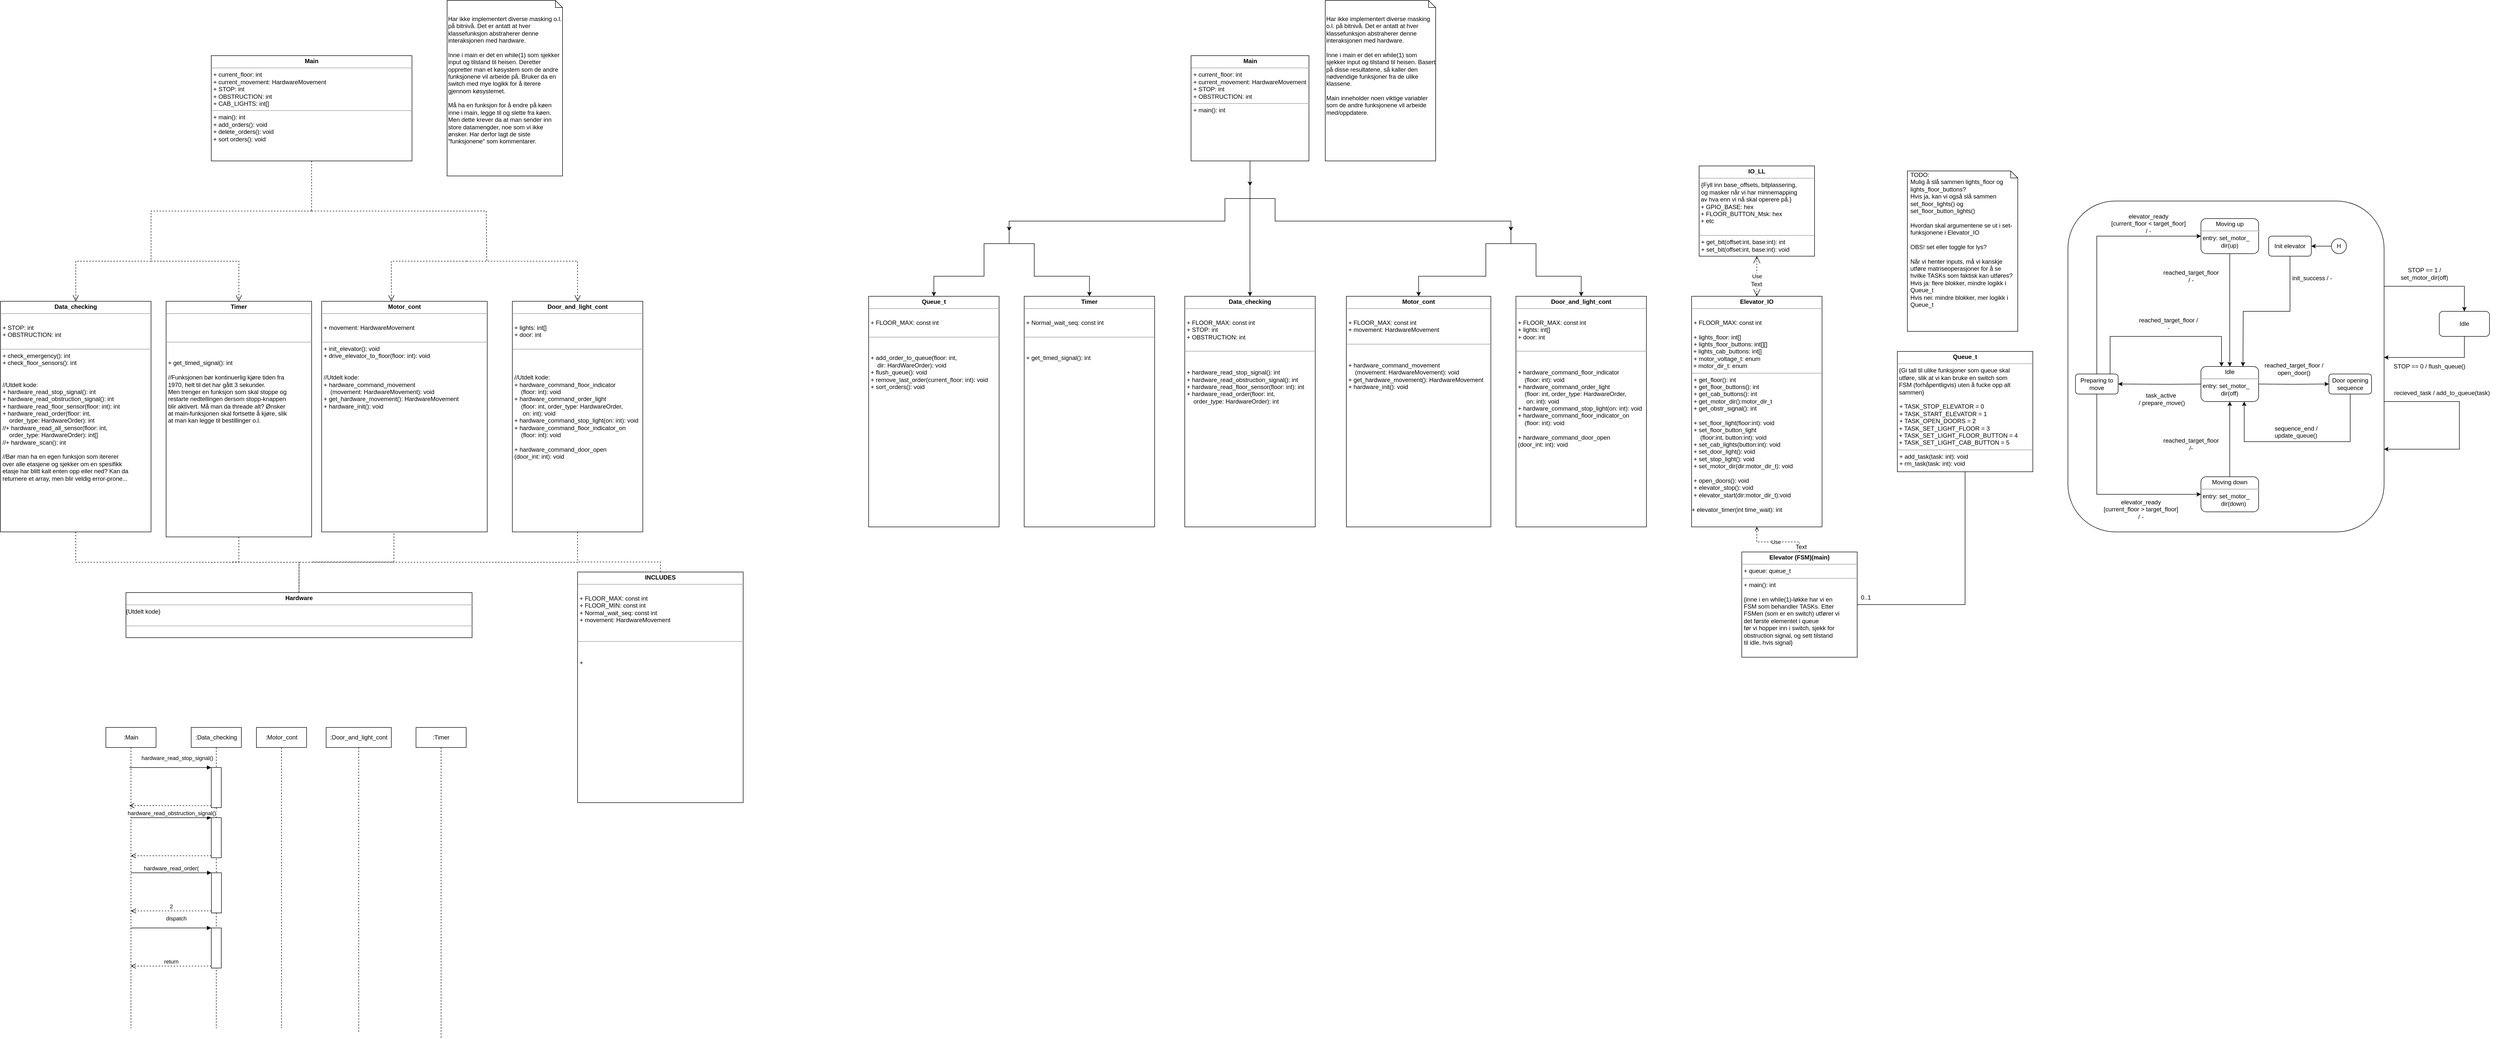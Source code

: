 <mxfile version="12.6.6" type="github">
  <diagram id="z0SczGEVN_gM085jFo6B" name="Page-1">
    <mxGraphModel dx="846" dy="579" grid="1" gridSize="10" guides="1" tooltips="1" connect="1" arrows="1" fold="1" page="1" pageScale="1" pageWidth="850" pageHeight="1100" math="0" shadow="0">
      <root>
        <mxCell id="0"/>
        <mxCell id="1" parent="0"/>
        <mxCell id="_k9RGH359NyKs4tSmQxl-1" style="edgeStyle=orthogonalEdgeStyle;rounded=0;orthogonalLoop=1;jettySize=auto;html=1;entryX=1;entryY=0.75;entryDx=0;entryDy=0;" parent="1" target="_k9RGH359NyKs4tSmQxl-2" edge="1">
          <mxGeometry relative="1" as="geometry">
            <mxPoint x="4770" y="799" as="sourcePoint"/>
            <mxPoint x="4920" y="865" as="targetPoint"/>
            <Array as="points">
              <mxPoint x="4770" y="840"/>
              <mxPoint x="4920" y="840"/>
              <mxPoint x="4920" y="935"/>
            </Array>
          </mxGeometry>
        </mxCell>
        <mxCell id="_k9RGH359NyKs4tSmQxl-2" value="" style="rounded=1;whiteSpace=wrap;html=1;shadow=0;glass=0;comic=0;" parent="1" vertex="1">
          <mxGeometry x="4140" y="440" width="630" height="660" as="geometry"/>
        </mxCell>
        <mxCell id="_k9RGH359NyKs4tSmQxl-3" value="&lt;p style=&quot;margin: 0px ; margin-top: 4px ; text-align: center&quot;&gt;&lt;b&gt;Elevator_IO&lt;/b&gt;&lt;/p&gt;&lt;hr size=&quot;1&quot;&gt;&lt;br&gt;&lt;p style=&quot;margin: 0px ; margin-left: 4px&quot;&gt;+ FLOOR_MAX: const int&lt;/p&gt;&lt;p style=&quot;margin: 0px ; margin-left: 4px&quot;&gt;&lt;br&gt;&lt;/p&gt;&lt;p style=&quot;margin: 0px ; margin-left: 4px&quot;&gt;+ lights_floor: int[]&lt;/p&gt;&lt;p style=&quot;margin: 0px ; margin-left: 4px&quot;&gt;+ lights_floor_buttons: int[][]&lt;/p&gt;&amp;nbsp;+ lights_cab_buttons: int[]&lt;br&gt;&lt;p style=&quot;margin: 0px ; margin-left: 4px&quot;&gt;+ motor_voltage_t: enum&lt;/p&gt;&amp;nbsp;+ motor_dir_t: enum&lt;hr size=&quot;1&quot;&gt;&lt;p style=&quot;margin: 0px ; margin-left: 4px&quot;&gt;+ get_floor(): int&lt;/p&gt;&lt;p style=&quot;margin: 0px ; margin-left: 4px&quot;&gt;+ get_floor_buttons(): int&lt;/p&gt;&lt;p style=&quot;margin: 0px ; margin-left: 4px&quot;&gt;+ get_cab_buttons(): int&lt;br&gt;&lt;/p&gt;&lt;p style=&quot;margin: 0px ; margin-left: 4px&quot;&gt;+ get_motor_dir():motor_dir_t&lt;/p&gt;&lt;p style=&quot;margin: 0px ; margin-left: 4px&quot;&gt;+ get_obstr_signal(): int&lt;/p&gt;&lt;p style=&quot;margin: 0px ; margin-left: 4px&quot;&gt;&lt;br&gt;&lt;/p&gt;&lt;p style=&quot;margin: 0px ; margin-left: 4px&quot;&gt;+ set_floor_light(floor:int): void&lt;/p&gt;&lt;p style=&quot;margin: 0px ; margin-left: 4px&quot;&gt;+ set_floor_button_light&lt;/p&gt;&lt;p style=&quot;margin: 0px ; margin-left: 4px&quot;&gt;&amp;nbsp;&amp;nbsp;&amp;nbsp; (floor:int, button:int): void&lt;/p&gt;&lt;p style=&quot;margin: 0px ; margin-left: 4px&quot;&gt;+ set_cab_lights(button:int): void&lt;/p&gt;&lt;p style=&quot;margin: 0px ; margin-left: 4px&quot;&gt;+ set_door_light(): void&lt;/p&gt;&lt;p style=&quot;margin: 0px ; margin-left: 4px&quot;&gt;+ set_stop_light(): void&lt;/p&gt;&lt;p style=&quot;margin: 0px ; margin-left: 4px&quot;&gt;+ set_motor_dir(dir:motor_dir_t): void&lt;br&gt;&lt;/p&gt;&lt;p style=&quot;margin: 0px ; margin-left: 4px&quot;&gt;&lt;br&gt;&lt;/p&gt;&lt;p style=&quot;margin: 0px ; margin-left: 4px&quot;&gt;+ open_doors(): void&lt;/p&gt;&lt;p style=&quot;margin: 0px ; margin-left: 4px&quot;&gt;+ elevator_stop(): void&lt;/p&gt;&lt;p style=&quot;margin: 0px ; margin-left: 4px&quot;&gt;+ elevator_start(dir:motor_dir_t):void&lt;/p&gt;&lt;p style=&quot;margin: 0px ; margin-left: 4px&quot;&gt;&lt;br&gt;&lt;/p&gt;+ elevator_timer(int time_wait): int " style="verticalAlign=top;align=left;overflow=fill;fontSize=12;fontFamily=Helvetica;html=1;rounded=0;shadow=0;comic=0;labelBackgroundColor=none;strokeWidth=1" parent="1" vertex="1">
          <mxGeometry x="3390" y="630" width="260" height="460" as="geometry"/>
        </mxCell>
        <mxCell id="_k9RGH359NyKs4tSmQxl-4" value="&lt;p style=&quot;margin: 0px ; margin-top: 4px ; text-align: center&quot;&gt;&lt;b&gt;IO_LL&lt;br&gt;&lt;/b&gt;&lt;/p&gt;&lt;hr size=&quot;1&quot;&gt;&lt;p style=&quot;margin: 0px ; margin-left: 4px&quot;&gt;{Fyll inn base_offsets, bitplassering,&lt;/p&gt;&lt;p style=&quot;margin: 0px ; margin-left: 4px&quot;&gt;og masker når vi har minnemapping&lt;/p&gt;&lt;div&gt;&amp;nbsp;av hva enn vi nå skal operere på.}&lt;/div&gt;&lt;div&gt;&amp;nbsp;+ GPIO_BASE: hex&lt;br&gt;&lt;/div&gt;&lt;div&gt;&amp;nbsp;+ FLOOR_BUTTON_Msk: hex&lt;br&gt;&lt;/div&gt;&lt;div&gt;&amp;nbsp;+ etc &lt;br&gt;&lt;/div&gt;&lt;div&gt;&lt;br&gt;&lt;/div&gt;&lt;hr size=&quot;1&quot;&gt;&lt;p style=&quot;margin: 0px ; margin-left: 4px&quot;&gt;+ get_bit(offset:int, base:int): int&lt;/p&gt;&lt;p style=&quot;margin: 0px ; margin-left: 4px&quot;&gt;+ set_bit(offset:int, base:int): void&lt;/p&gt;&lt;p style=&quot;margin: 0px ; margin-left: 4px&quot;&gt;&lt;br&gt;&lt;/p&gt;" style="verticalAlign=top;align=left;overflow=fill;fontSize=12;fontFamily=Helvetica;html=1;rounded=0;shadow=0;comic=0;labelBackgroundColor=none;strokeWidth=1" parent="1" vertex="1">
          <mxGeometry x="3405" y="370" width="230" height="180" as="geometry"/>
        </mxCell>
        <mxCell id="_k9RGH359NyKs4tSmQxl-5" value="&lt;p style=&quot;margin: 0px ; margin-top: 4px ; text-align: center&quot;&gt;&lt;b&gt;Elevator (FSM)(main)&lt;br&gt;&lt;/b&gt;&lt;/p&gt;&lt;hr size=&quot;1&quot;&gt;&lt;p style=&quot;margin: 0px ; margin-left: 4px&quot;&gt;+ queue: queue_t&lt;br&gt;&lt;/p&gt;&lt;hr size=&quot;1&quot;&gt;&lt;p style=&quot;margin: 0px ; margin-left: 4px&quot;&gt;+ main(): int&lt;/p&gt;&lt;p style=&quot;margin: 0px ; margin-left: 4px&quot;&gt;&lt;br&gt;&lt;/p&gt;&lt;p style=&quot;margin: 0px ; margin-left: 4px&quot;&gt;{inne i en while(1)-løkke har vi en&lt;/p&gt;&lt;p style=&quot;margin: 0px ; margin-left: 4px&quot;&gt;FSM som behandler TASKs. Etter&lt;/p&gt;&lt;p style=&quot;margin: 0px ; margin-left: 4px&quot;&gt;FSMen (som er en switch) utfører vi&lt;/p&gt;&lt;p style=&quot;margin: 0px ; margin-left: 4px&quot;&gt;det første elementet i queue&lt;/p&gt;&lt;p style=&quot;margin: 0px ; margin-left: 4px&quot;&gt;før vi hopper inn i switch, sjekk for&lt;/p&gt;&lt;p style=&quot;margin: 0px ; margin-left: 4px&quot;&gt;obstruction signal, og sett tilstand&lt;/p&gt;&lt;p style=&quot;margin: 0px ; margin-left: 4px&quot;&gt;til idle, hvis signal}&lt;br&gt;&lt;/p&gt;&lt;p style=&quot;margin: 0px ; margin-left: 4px&quot;&gt;&lt;br&gt;&lt;/p&gt;&lt;p style=&quot;margin: 0px ; margin-left: 4px&quot;&gt;&lt;br&gt;&lt;/p&gt;" style="verticalAlign=top;align=left;overflow=fill;fontSize=12;fontFamily=Helvetica;html=1;rounded=0;shadow=0;comic=0;labelBackgroundColor=none;strokeWidth=1" parent="1" vertex="1">
          <mxGeometry x="3490" y="1140" width="230" height="210" as="geometry"/>
        </mxCell>
        <mxCell id="_k9RGH359NyKs4tSmQxl-6" value="&lt;p style=&quot;margin: 0px ; margin-top: 4px ; text-align: center&quot;&gt;&lt;b&gt;Queue_t&lt;br&gt;&lt;/b&gt;&lt;/p&gt;&lt;hr size=&quot;1&quot;&gt;&lt;div&gt;&amp;nbsp;{Gi tall til ulike funksjoner som queue skal&lt;/div&gt;&lt;div&gt;&amp;nbsp;utføre, slik at vi kan bruke en switch som&lt;/div&gt;&lt;div&gt;&amp;nbsp;FSM (forhåpentligvis) uten å fucke opp alt&lt;/div&gt;&lt;div&gt;&amp;nbsp;sammen}&lt;/div&gt;&lt;p style=&quot;margin: 0px ; margin-left: 4px&quot;&gt;&lt;br&gt;&lt;/p&gt;&lt;p style=&quot;margin: 0px ; margin-left: 4px&quot;&gt;+ TASK_STOP_ELEVATOR = 0&lt;br&gt;&lt;/p&gt;&lt;p style=&quot;margin: 0px ; margin-left: 4px&quot;&gt;+ TASK_START_ELEVATOR = 1&lt;br&gt;&lt;/p&gt;&lt;p style=&quot;margin: 0px ; margin-left: 4px&quot;&gt;+ TASK_OPEN_DOORS = 2&lt;br&gt;&lt;/p&gt;&lt;div&gt;&amp;nbsp;+ TASK_SET_LIGHT_FLOOR = 3&lt;br&gt;&lt;/div&gt;&lt;div&gt;&amp;nbsp;+ TASK_SET_LIGHT_FLOOR_BUTTON = 4&lt;br&gt;&lt;/div&gt;&lt;div&gt;&amp;nbsp;+ TASK_SET_LIGHT_CAB_BUTTON = 5&lt;br&gt;&lt;/div&gt;&lt;hr size=&quot;1&quot;&gt;&lt;p style=&quot;margin: 0px ; margin-left: 4px&quot;&gt;+ add_task(task: int): void&lt;/p&gt;&lt;p style=&quot;margin: 0px ; margin-left: 4px&quot;&gt;+ rm_task(task: int): void&lt;/p&gt;&lt;p style=&quot;margin: 0px ; margin-left: 4px&quot;&gt;&lt;br&gt;&lt;/p&gt;" style="verticalAlign=top;align=left;overflow=fill;fontSize=12;fontFamily=Helvetica;html=1;rounded=0;shadow=0;comic=0;labelBackgroundColor=none;strokeWidth=1" parent="1" vertex="1">
          <mxGeometry x="3800" y="740" width="270" height="240" as="geometry"/>
        </mxCell>
        <mxCell id="_k9RGH359NyKs4tSmQxl-7" value="Use" style="endArrow=open;endSize=12;dashed=1;html=1;exitX=0.5;exitY=1;exitDx=0;exitDy=0;entryX=0.5;entryY=0;entryDx=0;entryDy=0;rounded=0;startArrow=open;startFill=0;" parent="1" source="_k9RGH359NyKs4tSmQxl-3" target="_k9RGH359NyKs4tSmQxl-5" edge="1">
          <mxGeometry width="160" relative="1" as="geometry">
            <mxPoint x="3390" y="1370" as="sourcePoint"/>
            <mxPoint x="3550" y="1370" as="targetPoint"/>
            <Array as="points">
              <mxPoint x="3520" y="1090"/>
              <mxPoint x="3520" y="1120"/>
              <mxPoint x="3605" y="1120"/>
            </Array>
          </mxGeometry>
        </mxCell>
        <mxCell id="_k9RGH359NyKs4tSmQxl-8" value="Text" style="text;html=1;align=center;verticalAlign=middle;resizable=0;points=[];labelBackgroundColor=#ffffff;" parent="_k9RGH359NyKs4tSmQxl-7" vertex="1" connectable="0">
          <mxGeometry x="0.852" y="3" relative="1" as="geometry">
            <mxPoint as="offset"/>
          </mxGeometry>
        </mxCell>
        <mxCell id="_k9RGH359NyKs4tSmQxl-9" value="" style="endArrow=none;endSize=12;html=1;exitX=0.5;exitY=1;exitDx=0;exitDy=0;entryX=1;entryY=0.5;entryDx=0;entryDy=0;rounded=0;endFill=0;" parent="1" source="_k9RGH359NyKs4tSmQxl-6" target="_k9RGH359NyKs4tSmQxl-5" edge="1">
          <mxGeometry x="0.5" width="160" relative="1" as="geometry">
            <mxPoint x="3390" y="1370" as="sourcePoint"/>
            <mxPoint x="3550" y="1370" as="targetPoint"/>
            <Array as="points">
              <mxPoint x="3935" y="1245"/>
            </Array>
            <mxPoint as="offset"/>
          </mxGeometry>
        </mxCell>
        <mxCell id="_k9RGH359NyKs4tSmQxl-10" value="Use" style="endArrow=open;endSize=12;dashed=1;html=1;strokeWidth=1;entryX=0.5;entryY=1;entryDx=0;entryDy=0;exitX=0.5;exitY=0;exitDx=0;exitDy=0;startArrow=open;startSize=12;startFill=0;rounded=0;" parent="1" source="_k9RGH359NyKs4tSmQxl-3" target="_k9RGH359NyKs4tSmQxl-4" edge="1">
          <mxGeometry width="160" relative="1" as="geometry">
            <mxPoint x="3390" y="1370" as="sourcePoint"/>
            <mxPoint x="3550" y="1370" as="targetPoint"/>
          </mxGeometry>
        </mxCell>
        <mxCell id="_k9RGH359NyKs4tSmQxl-11" value="Text" style="text;html=1;align=center;verticalAlign=middle;resizable=0;points=[];labelBackgroundColor=#ffffff;" parent="_k9RGH359NyKs4tSmQxl-10" vertex="1" connectable="0">
          <mxGeometry x="-0.4" y="1" relative="1" as="geometry">
            <mxPoint as="offset"/>
          </mxGeometry>
        </mxCell>
        <mxCell id="_k9RGH359NyKs4tSmQxl-12" value="&lt;p style=&quot;margin: 0px ; margin-left: 4px&quot;&gt;TODO:&lt;/p&gt;&lt;p style=&quot;margin: 0px ; margin-left: 4px&quot;&gt;Mulig å slå sammen lights_floor og lights_floor_buttons?&lt;/p&gt;&lt;p style=&quot;margin: 0px ; margin-left: 4px&quot;&gt;Hvis ja, kan vi også slå sammen set_floor_lights() og set_floor_button_lights()&lt;/p&gt;&lt;p style=&quot;margin: 0px ; margin-left: 4px&quot;&gt;&lt;br&gt;&lt;/p&gt;&lt;p style=&quot;margin: 0px ; margin-left: 4px&quot;&gt;Hvordan skal argumentene se ut i set-funksjonene i Elevator_IO&lt;/p&gt;&lt;p style=&quot;margin: 0px ; margin-left: 4px&quot;&gt;&lt;br&gt;&lt;/p&gt;&lt;p style=&quot;margin: 0px ; margin-left: 4px&quot;&gt;OBS! set eller toggle for lys?&lt;/p&gt;&lt;p style=&quot;margin: 0px ; margin-left: 4px&quot;&gt;&lt;br&gt;&lt;/p&gt;&lt;p style=&quot;margin: 0px ; margin-left: 4px&quot;&gt;Når vi henter inputs, må vi kanskje&lt;/p&gt;&lt;p style=&quot;margin: 0px ; margin-left: 4px&quot;&gt;utføre matriseoperasjoner for å se&lt;/p&gt;&lt;p style=&quot;margin: 0px ; margin-left: 4px&quot;&gt;hvilke TASKs som faktisk kan utføres?&lt;br&gt;&lt;/p&gt;&lt;p style=&quot;margin: 0px ; margin-left: 4px&quot;&gt;Hvis ja: flere blokker, mindre logikk i Queue_t&lt;/p&gt;&lt;p style=&quot;margin: 0px ; margin-left: 4px&quot;&gt;Hvis nei: mindre blokker, mer logikk i Queue_t&lt;br&gt;&lt;/p&gt;" style="shape=note;whiteSpace=wrap;html=1;size=14;verticalAlign=top;align=left;spacingTop=-6;" parent="1" vertex="1">
          <mxGeometry x="3820" y="380" width="220" height="320" as="geometry"/>
        </mxCell>
        <mxCell id="_k9RGH359NyKs4tSmQxl-13" value="0..1" style="text;html=1;align=center;verticalAlign=middle;resizable=0;points=[];autosize=1;" parent="1" vertex="1">
          <mxGeometry x="3717" y="1221" width="40" height="20" as="geometry"/>
        </mxCell>
        <mxCell id="_k9RGH359NyKs4tSmQxl-14" style="edgeStyle=orthogonalEdgeStyle;curved=1;orthogonalLoop=1;jettySize=auto;html=1;entryX=0;entryY=0.5;entryDx=0;entryDy=0;startArrow=none;startFill=0;endArrow=classic;endFill=1;exitX=0;exitY=0.5;exitDx=0;exitDy=0;" parent="1" edge="1">
          <mxGeometry relative="1" as="geometry">
            <Array as="points">
              <mxPoint x="4170" y="1045"/>
              <mxPoint x="4170" y="545"/>
            </Array>
            <mxPoint x="4220" y="1045" as="sourcePoint"/>
          </mxGeometry>
        </mxCell>
        <mxCell id="_k9RGH359NyKs4tSmQxl-15" style="edgeStyle=orthogonalEdgeStyle;curved=1;orthogonalLoop=1;jettySize=auto;html=1;exitX=1;exitY=1;exitDx=0;exitDy=0;entryX=1;entryY=0.5;entryDx=0;entryDy=0;startArrow=none;startFill=0;endArrow=classic;endFill=1;" parent="1" edge="1">
          <mxGeometry relative="1" as="geometry">
            <Array as="points">
              <mxPoint x="4569" y="1105"/>
              <mxPoint x="4970" y="1105"/>
              <mxPoint x="4970" y="545"/>
            </Array>
            <mxPoint x="4600" y="545" as="targetPoint"/>
          </mxGeometry>
        </mxCell>
        <mxCell id="_k9RGH359NyKs4tSmQxl-16" style="edgeStyle=orthogonalEdgeStyle;rounded=0;orthogonalLoop=1;jettySize=auto;html=1;entryX=0.5;entryY=0;entryDx=0;entryDy=0;exitX=1;exitY=0.267;exitDx=0;exitDy=0;exitPerimeter=0;" parent="1" source="_k9RGH359NyKs4tSmQxl-2" target="_k9RGH359NyKs4tSmQxl-18" edge="1">
          <mxGeometry relative="1" as="geometry">
            <mxPoint x="4810" y="610" as="sourcePoint"/>
            <Array as="points">
              <mxPoint x="4770" y="610"/>
              <mxPoint x="4930" y="610"/>
            </Array>
          </mxGeometry>
        </mxCell>
        <mxCell id="_k9RGH359NyKs4tSmQxl-17" style="edgeStyle=orthogonalEdgeStyle;rounded=0;orthogonalLoop=1;jettySize=auto;html=1;exitX=0.5;exitY=1;exitDx=0;exitDy=0;" parent="1" source="_k9RGH359NyKs4tSmQxl-18" target="_k9RGH359NyKs4tSmQxl-2" edge="1">
          <mxGeometry relative="1" as="geometry">
            <mxPoint x="4910" y="752" as="targetPoint"/>
            <Array as="points">
              <mxPoint x="4930" y="752"/>
            </Array>
          </mxGeometry>
        </mxCell>
        <mxCell id="_k9RGH359NyKs4tSmQxl-18" value="&lt;div&gt;Idle&lt;br&gt;&lt;/div&gt;" style="rounded=1;whiteSpace=wrap;html=1;" parent="1" vertex="1">
          <mxGeometry x="4880" y="660" width="100" height="50" as="geometry"/>
        </mxCell>
        <mxCell id="_k9RGH359NyKs4tSmQxl-19" value="&lt;div&gt;STOP == 1 /&lt;/div&gt;&lt;div&gt;set_motor_dir(off)&lt;/div&gt;" style="text;html=1;align=center;verticalAlign=middle;resizable=0;points=[];autosize=1;" parent="1" vertex="1">
          <mxGeometry x="4790" y="570" width="120" height="30" as="geometry"/>
        </mxCell>
        <mxCell id="_k9RGH359NyKs4tSmQxl-20" value="STOP == 0 / flush_queue()" style="text;html=1;align=center;verticalAlign=middle;resizable=0;points=[];autosize=1;" parent="1" vertex="1">
          <mxGeometry x="4780" y="760" width="160" height="20" as="geometry"/>
        </mxCell>
        <mxCell id="_k9RGH359NyKs4tSmQxl-21" style="edgeStyle=orthogonalEdgeStyle;rounded=0;orthogonalLoop=1;jettySize=auto;html=1;exitX=0;exitY=0.5;exitDx=0;exitDy=0;entryX=1;entryY=0.5;entryDx=0;entryDy=0;" parent="1" source="_k9RGH359NyKs4tSmQxl-22" target="_k9RGH359NyKs4tSmQxl-32" edge="1">
          <mxGeometry relative="1" as="geometry"/>
        </mxCell>
        <mxCell id="_k9RGH359NyKs4tSmQxl-22" value="H" style="ellipse;whiteSpace=wrap;html=1;aspect=fixed;" parent="1" vertex="1">
          <mxGeometry x="4665" y="515" width="30" height="30" as="geometry"/>
        </mxCell>
        <mxCell id="_k9RGH359NyKs4tSmQxl-23" value="" style="edgeStyle=orthogonalEdgeStyle;rounded=0;orthogonalLoop=1;jettySize=auto;html=1;" parent="1" target="_k9RGH359NyKs4tSmQxl-30" edge="1">
          <mxGeometry relative="1" as="geometry">
            <mxPoint x="4510" y="805" as="sourcePoint"/>
          </mxGeometry>
        </mxCell>
        <mxCell id="_k9RGH359NyKs4tSmQxl-24" value="" style="edgeStyle=orthogonalEdgeStyle;rounded=0;orthogonalLoop=1;jettySize=auto;html=1;" parent="1" target="_k9RGH359NyKs4tSmQxl-28" edge="1">
          <mxGeometry relative="1" as="geometry">
            <mxPoint x="4425" y="805" as="sourcePoint"/>
          </mxGeometry>
        </mxCell>
        <mxCell id="_k9RGH359NyKs4tSmQxl-25" style="edgeStyle=orthogonalEdgeStyle;rounded=0;orthogonalLoop=1;jettySize=auto;html=1;exitX=0.75;exitY=0;exitDx=0;exitDy=0;entryX=0.25;entryY=0;entryDx=0;entryDy=0;" parent="1" source="_k9RGH359NyKs4tSmQxl-28" edge="1">
          <mxGeometry relative="1" as="geometry">
            <Array as="points">
              <mxPoint x="4224" y="710"/>
              <mxPoint x="4446" y="710"/>
            </Array>
            <mxPoint x="4446" y="770" as="targetPoint"/>
          </mxGeometry>
        </mxCell>
        <mxCell id="_k9RGH359NyKs4tSmQxl-26" style="edgeStyle=orthogonalEdgeStyle;rounded=0;orthogonalLoop=1;jettySize=auto;html=1;exitX=0.5;exitY=1;exitDx=0;exitDy=0;entryX=0;entryY=0.5;entryDx=0;entryDy=0;" parent="1" source="_k9RGH359NyKs4tSmQxl-28" target="_k9RGH359NyKs4tSmQxl-44" edge="1">
          <mxGeometry relative="1" as="geometry"/>
        </mxCell>
        <mxCell id="_k9RGH359NyKs4tSmQxl-27" style="edgeStyle=orthogonalEdgeStyle;rounded=0;orthogonalLoop=1;jettySize=auto;html=1;exitX=0.5;exitY=0;exitDx=0;exitDy=0;entryX=0;entryY=0.5;entryDx=0;entryDy=0;" parent="1" source="_k9RGH359NyKs4tSmQxl-28" target="_k9RGH359NyKs4tSmQxl-42" edge="1">
          <mxGeometry relative="1" as="geometry"/>
        </mxCell>
        <mxCell id="_k9RGH359NyKs4tSmQxl-28" value="Preparing to move" style="rounded=1;whiteSpace=wrap;html=1;shadow=0;glass=0;comic=0;" parent="1" vertex="1">
          <mxGeometry x="4155" y="785" width="85" height="40" as="geometry"/>
        </mxCell>
        <mxCell id="_k9RGH359NyKs4tSmQxl-29" style="edgeStyle=orthogonalEdgeStyle;rounded=0;orthogonalLoop=1;jettySize=auto;html=1;exitX=0.5;exitY=1;exitDx=0;exitDy=0;entryX=0.75;entryY=1;entryDx=0;entryDy=0;" parent="1" source="_k9RGH359NyKs4tSmQxl-30" target="_k9RGH359NyKs4tSmQxl-40" edge="1">
          <mxGeometry relative="1" as="geometry">
            <mxPoint x="4702.5" y="930" as="targetPoint"/>
            <Array as="points">
              <mxPoint x="4703" y="920"/>
              <mxPoint x="4491" y="920"/>
            </Array>
          </mxGeometry>
        </mxCell>
        <mxCell id="_k9RGH359NyKs4tSmQxl-30" value="Door opening sequence" style="rounded=1;whiteSpace=wrap;html=1;shadow=0;glass=0;comic=0;" parent="1" vertex="1">
          <mxGeometry x="4660" y="785" width="85" height="40" as="geometry"/>
        </mxCell>
        <mxCell id="_k9RGH359NyKs4tSmQxl-31" style="edgeStyle=orthogonalEdgeStyle;rounded=0;orthogonalLoop=1;jettySize=auto;html=1;exitX=0.5;exitY=1;exitDx=0;exitDy=0;entryX=0.75;entryY=0;entryDx=0;entryDy=0;" parent="1" source="_k9RGH359NyKs4tSmQxl-32" edge="1">
          <mxGeometry relative="1" as="geometry">
            <mxPoint x="4488.75" y="770" as="targetPoint"/>
          </mxGeometry>
        </mxCell>
        <mxCell id="_k9RGH359NyKs4tSmQxl-32" value="Init elevator" style="rounded=1;whiteSpace=wrap;html=1;shadow=0;glass=0;comic=0;" parent="1" vertex="1">
          <mxGeometry x="4540" y="510" width="85" height="40" as="geometry"/>
        </mxCell>
        <mxCell id="_k9RGH359NyKs4tSmQxl-33" value="&lt;div&gt;reached_target_floor&lt;/div&gt;&lt;div&gt;/-&lt;br&gt;&lt;/div&gt;" style="text;html=1;align=center;verticalAlign=middle;resizable=0;points=[];autosize=1;" parent="1" vertex="1">
          <mxGeometry x="4315" y="910" width="140" height="30" as="geometry"/>
        </mxCell>
        <mxCell id="_k9RGH359NyKs4tSmQxl-34" value="&lt;div&gt;reached_target_floor / &lt;br&gt;&lt;/div&gt;&lt;div&gt;open_door()&lt;br&gt;&lt;/div&gt;" style="text;html=1;align=center;verticalAlign=middle;resizable=0;points=[];autosize=1;" parent="1" vertex="1">
          <mxGeometry x="4515" y="760" width="150" height="30" as="geometry"/>
        </mxCell>
        <mxCell id="_k9RGH359NyKs4tSmQxl-35" value="&lt;div&gt;task_active&lt;br&gt;&lt;/div&gt;&amp;nbsp;/ prepare_move()" style="text;html=1;align=center;verticalAlign=middle;resizable=0;points=[];autosize=1;" parent="1" vertex="1">
          <mxGeometry x="4265" y="820" width="120" height="30" as="geometry"/>
        </mxCell>
        <mxCell id="_k9RGH359NyKs4tSmQxl-36" value="&lt;div&gt;reached_target_floor &lt;br&gt;&lt;/div&gt;&lt;div&gt;/ -&lt;br&gt;&lt;/div&gt;" style="text;html=1;align=center;verticalAlign=middle;resizable=0;points=[];autosize=1;" parent="1" vertex="1">
          <mxGeometry x="4315" y="575" width="140" height="30" as="geometry"/>
        </mxCell>
        <mxCell id="_k9RGH359NyKs4tSmQxl-37" value="&lt;div&gt;elevator_ready&lt;/div&gt;&lt;div&gt;[current_floor &amp;lt; target_floor]&lt;/div&gt;&lt;div&gt;/ -&lt;/div&gt;" style="text;html=1;align=center;verticalAlign=middle;resizable=0;points=[];autosize=1;" parent="1" vertex="1">
          <mxGeometry x="4205" y="460" width="190" height="50" as="geometry"/>
        </mxCell>
        <mxCell id="_k9RGH359NyKs4tSmQxl-38" value="&lt;div&gt;elevator_ready&lt;/div&gt;&lt;div&gt;[current_floor &amp;gt; target_floor]&lt;/div&gt;&lt;div&gt;/ -&lt;/div&gt;" style="text;html=1;align=center;verticalAlign=middle;resizable=0;points=[];autosize=1;" parent="1" vertex="1">
          <mxGeometry x="4190" y="1030" width="190" height="50" as="geometry"/>
        </mxCell>
        <mxCell id="_k9RGH359NyKs4tSmQxl-39" value="&lt;div&gt;reached_target_floor /&lt;/div&gt;&lt;div&gt;-&lt;br&gt;&lt;/div&gt;" style="text;html=1;align=center;verticalAlign=middle;resizable=0;points=[];autosize=1;" parent="1" vertex="1">
          <mxGeometry x="4265" y="670" width="150" height="30" as="geometry"/>
        </mxCell>
        <mxCell id="_k9RGH359NyKs4tSmQxl-40" value="&lt;p style=&quot;margin: 4px 0px 0px&quot; align=&quot;center&quot;&gt;Idle&lt;br&gt;&lt;/p&gt;&lt;hr&gt;&lt;div&gt;&amp;nbsp;entry: set_motor_&lt;/div&gt;&lt;div&gt;&amp;nbsp;&amp;nbsp;&amp;nbsp;&amp;nbsp;&amp;nbsp;&amp;nbsp;&amp;nbsp;&amp;nbsp;&amp;nbsp;&amp;nbsp;&amp;nbsp; dir(off)&lt;br&gt;&lt;/div&gt;&lt;div&gt;&lt;br&gt;&lt;br&gt;&lt;/div&gt;" style="verticalAlign=top;align=left;overflow=fill;fontSize=12;fontFamily=Helvetica;html=1;shadow=0;glass=0;comic=0;rounded=1;" parent="1" vertex="1">
          <mxGeometry x="4405" y="770" width="115" height="70" as="geometry"/>
        </mxCell>
        <mxCell id="_k9RGH359NyKs4tSmQxl-41" style="edgeStyle=orthogonalEdgeStyle;rounded=0;orthogonalLoop=1;jettySize=auto;html=1;exitX=0.5;exitY=1;exitDx=0;exitDy=0;entryX=0.5;entryY=0;entryDx=0;entryDy=0;" parent="1" source="_k9RGH359NyKs4tSmQxl-42" target="_k9RGH359NyKs4tSmQxl-40" edge="1">
          <mxGeometry relative="1" as="geometry"/>
        </mxCell>
        <mxCell id="_k9RGH359NyKs4tSmQxl-42" value="&lt;p style=&quot;margin: 4px 0px 0px&quot; align=&quot;center&quot;&gt;Moving up&lt;br&gt;&lt;/p&gt;&lt;hr&gt;&lt;div&gt;&amp;nbsp;entry: set_motor_&lt;/div&gt;&lt;div&gt;&amp;nbsp;&amp;nbsp;&amp;nbsp;&amp;nbsp;&amp;nbsp;&amp;nbsp;&amp;nbsp;&amp;nbsp;&amp;nbsp;&amp;nbsp;&amp;nbsp; dir(up)&lt;br&gt;&lt;/div&gt;&lt;div&gt;&lt;br&gt;&lt;br&gt;&lt;/div&gt;" style="verticalAlign=top;align=left;overflow=fill;fontSize=12;fontFamily=Helvetica;html=1;shadow=0;glass=0;comic=0;rounded=1;" parent="1" vertex="1">
          <mxGeometry x="4405" y="475" width="115" height="70" as="geometry"/>
        </mxCell>
        <mxCell id="_k9RGH359NyKs4tSmQxl-43" style="edgeStyle=orthogonalEdgeStyle;rounded=0;orthogonalLoop=1;jettySize=auto;html=1;exitX=0.5;exitY=0;exitDx=0;exitDy=0;entryX=0.5;entryY=1;entryDx=0;entryDy=0;" parent="1" source="_k9RGH359NyKs4tSmQxl-44" target="_k9RGH359NyKs4tSmQxl-40" edge="1">
          <mxGeometry relative="1" as="geometry"/>
        </mxCell>
        <mxCell id="_k9RGH359NyKs4tSmQxl-44" value="&lt;p style=&quot;margin: 4px 0px 0px&quot; align=&quot;center&quot;&gt;Moving down&lt;br&gt;&lt;/p&gt;&lt;hr&gt;&lt;div&gt;&amp;nbsp;entry: set_motor_&lt;/div&gt;&lt;div&gt;&amp;nbsp;&amp;nbsp;&amp;nbsp;&amp;nbsp;&amp;nbsp;&amp;nbsp;&amp;nbsp;&amp;nbsp;&amp;nbsp;&amp;nbsp;&amp;nbsp; dir(down)&lt;br&gt;&lt;/div&gt;&lt;div&gt;&lt;br&gt;&lt;br&gt;&lt;/div&gt;" style="verticalAlign=top;align=left;overflow=fill;fontSize=12;fontFamily=Helvetica;html=1;shadow=0;glass=0;comic=0;rounded=1;" parent="1" vertex="1">
          <mxGeometry x="4405" y="990" width="115" height="70" as="geometry"/>
        </mxCell>
        <mxCell id="_k9RGH359NyKs4tSmQxl-45" value="recieved_task / add_to_queue(task) " style="text;html=1;align=center;verticalAlign=middle;resizable=0;points=[];autosize=1;" parent="1" vertex="1">
          <mxGeometry x="4770" y="813" width="230" height="20" as="geometry"/>
        </mxCell>
        <mxCell id="_k9RGH359NyKs4tSmQxl-46" value="&lt;div&gt;sequence_end /&lt;/div&gt;&lt;div&gt;update_queue()&lt;/div&gt;" style="text;html=1;" parent="1" vertex="1">
          <mxGeometry x="4550" y="880" width="110" height="30" as="geometry"/>
        </mxCell>
        <mxCell id="_k9RGH359NyKs4tSmQxl-47" value="&lt;div&gt;init_success / -&lt;/div&gt;" style="text;html=1;" parent="1" vertex="1">
          <mxGeometry x="4585" y="580" width="100" height="30" as="geometry"/>
        </mxCell>
        <mxCell id="_k9RGH359NyKs4tSmQxl-48" value="&lt;p style=&quot;margin: 0px ; margin-top: 4px ; text-align: center&quot;&gt;&lt;b&gt;Door_and_light_cont&lt;/b&gt;&lt;/p&gt;&lt;hr size=&quot;1&quot;&gt;&lt;br&gt;&lt;p style=&quot;margin: 0px ; margin-left: 4px&quot;&gt;+ FLOOR_MAX: const int&lt;/p&gt;&lt;p style=&quot;margin: 0px ; margin-left: 4px&quot;&gt;+ lights: int[]&lt;/p&gt;&lt;p style=&quot;margin: 0px ; margin-left: 4px&quot;&gt;+ door: int&lt;/p&gt;&lt;p style=&quot;margin: 0px ; margin-left: 4px&quot;&gt;&lt;br&gt;&lt;/p&gt;&lt;p style=&quot;margin: 0px ; margin-left: 4px&quot;&gt;&lt;/p&gt;&lt;hr size=&quot;1&quot;&gt;&lt;p style=&quot;margin: 0px ; margin-left: 4px&quot;&gt;&lt;br&gt;&lt;/p&gt;&lt;p style=&quot;margin: 0px ; margin-left: 4px&quot;&gt;&lt;br&gt;&lt;/p&gt;&lt;p style=&quot;margin: 0px ; margin-left: 4px&quot;&gt;+ hardware_command_floor_indicator&lt;/p&gt;&lt;p style=&quot;margin: 0px ; margin-left: 4px&quot;&gt;&amp;nbsp; &amp;nbsp; (floor: int): void&lt;/p&gt;&lt;p style=&quot;margin: 0px ; margin-left: 4px&quot;&gt;+ hardware_command_order_light&lt;/p&gt;&lt;p style=&quot;margin: 0px ; margin-left: 4px&quot;&gt;&amp;nbsp; &amp;nbsp; (floor: int, order_type: HardwareOrder,&amp;nbsp;&lt;/p&gt;&lt;p style=&quot;margin: 0px ; margin-left: 4px&quot;&gt;&amp;nbsp; &amp;nbsp; &amp;nbsp;on: int): void&lt;/p&gt;&lt;p style=&quot;margin: 0px ; margin-left: 4px&quot;&gt;+ hardware_command_stop_light(on: int): void&lt;/p&gt;&lt;p style=&quot;margin: 0px ; margin-left: 4px&quot;&gt;+ hardware_command_floor_indicator_on&lt;/p&gt;&lt;p style=&quot;margin: 0px ; margin-left: 4px&quot;&gt;&amp;nbsp; &amp;nbsp; (floor: int): void&lt;/p&gt;&lt;p style=&quot;margin: 0px ; margin-left: 4px&quot;&gt;&lt;br&gt;&lt;/p&gt;&lt;p style=&quot;margin: 0px 0px 0px 4px&quot;&gt;+ hardware_command_door_open&lt;/p&gt;&lt;p style=&quot;margin: 0px 0px 0px 4px&quot;&gt;(door_int: int): void&lt;/p&gt;&lt;p style=&quot;margin: 0px 0px 0px 4px&quot;&gt;&lt;br&gt;&lt;/p&gt;" style="verticalAlign=top;align=left;overflow=fill;fontSize=12;fontFamily=Helvetica;html=1;rounded=0;shadow=0;comic=0;labelBackgroundColor=none;strokeWidth=1" parent="1" vertex="1">
          <mxGeometry x="3040" y="630" width="260" height="460" as="geometry"/>
        </mxCell>
        <mxCell id="_k9RGH359NyKs4tSmQxl-49" value="&lt;p style=&quot;margin: 0px ; margin-top: 4px ; text-align: center&quot;&gt;&lt;b&gt;Motor_cont&lt;/b&gt;&lt;/p&gt;&lt;hr size=&quot;1&quot;&gt;&lt;br&gt;&lt;p style=&quot;margin: 0px ; margin-left: 4px&quot;&gt;+ FLOOR_MAX: const int&lt;/p&gt;&lt;p style=&quot;margin: 0px ; margin-left: 4px&quot;&gt;+ movement: HardwareMovement&lt;/p&gt;&lt;p style=&quot;margin: 0px ; margin-left: 4px&quot;&gt;&lt;br&gt;&lt;/p&gt;&lt;p style=&quot;margin: 0px ; margin-left: 4px&quot;&gt;&lt;/p&gt;&lt;hr size=&quot;1&quot;&gt;&lt;p style=&quot;margin: 0px ; margin-left: 4px&quot;&gt;&lt;br&gt;&lt;/p&gt;&lt;p style=&quot;margin: 0px ; margin-left: 4px&quot;&gt;&lt;br&gt;&lt;/p&gt;&lt;p style=&quot;margin: 0px ; margin-left: 4px&quot;&gt;+ hardware_command_movement&lt;/p&gt;&lt;p style=&quot;margin: 0px ; margin-left: 4px&quot;&gt;&amp;nbsp; &amp;nbsp; (movement: HardwareMovement): void&lt;/p&gt;&lt;p style=&quot;margin: 0px ; margin-left: 4px&quot;&gt;+ get_hardware_movement(): HardwareMovement&lt;/p&gt;&lt;p style=&quot;margin: 0px ; margin-left: 4px&quot;&gt;+ hardware_init(): void&lt;/p&gt;" style="verticalAlign=top;align=left;overflow=fill;fontSize=12;fontFamily=Helvetica;html=1;rounded=0;shadow=0;comic=0;labelBackgroundColor=none;strokeWidth=1" parent="1" vertex="1">
          <mxGeometry x="2702" y="630" width="288" height="460" as="geometry"/>
        </mxCell>
        <mxCell id="_k9RGH359NyKs4tSmQxl-50" value="&lt;p style=&quot;margin: 0px ; margin-top: 4px ; text-align: center&quot;&gt;&lt;b&gt;Data_checking&lt;/b&gt;&lt;/p&gt;&lt;hr size=&quot;1&quot;&gt;&lt;br&gt;&lt;p style=&quot;margin: 0px ; margin-left: 4px&quot;&gt;+ FLOOR_MAX: const int&lt;/p&gt;&lt;p style=&quot;margin: 0px ; margin-left: 4px&quot;&gt;+ STOP: int&lt;/p&gt;&lt;p style=&quot;margin: 0px ; margin-left: 4px&quot;&gt;+ OBSTRUCTION: int&lt;/p&gt;&lt;p style=&quot;margin: 0px ; margin-left: 4px&quot;&gt;&lt;br&gt;&lt;/p&gt;&lt;p style=&quot;margin: 0px ; margin-left: 4px&quot;&gt;&lt;/p&gt;&lt;hr size=&quot;1&quot;&gt;&lt;p style=&quot;margin: 0px ; margin-left: 4px&quot;&gt;&lt;br&gt;&lt;/p&gt;&lt;p style=&quot;margin: 0px ; margin-left: 4px&quot;&gt;&lt;br&gt;&lt;/p&gt;&lt;p style=&quot;margin: 0px ; margin-left: 4px&quot;&gt;+ hardware_read_stop_signal(): int&lt;/p&gt;&lt;p style=&quot;margin: 0px ; margin-left: 4px&quot;&gt;+ hardware_read_obstruction_signal(): int&lt;br&gt;&lt;/p&gt;&lt;p style=&quot;margin: 0px ; margin-left: 4px&quot;&gt;+ hardware_read_floor_sensor(floor: int): int&lt;/p&gt;&lt;p style=&quot;margin: 0px ; margin-left: 4px&quot;&gt;+ hardware_read_order(floor: int,&amp;nbsp;&lt;/p&gt;&lt;p style=&quot;margin: 0px ; margin-left: 4px&quot;&gt;&amp;nbsp; &amp;nbsp; order_type: HardwareOrder): int&lt;/p&gt;" style="verticalAlign=top;align=left;overflow=fill;fontSize=12;fontFamily=Helvetica;html=1;rounded=0;shadow=0;comic=0;labelBackgroundColor=none;strokeWidth=1" parent="1" vertex="1">
          <mxGeometry x="2380" y="630" width="260" height="460" as="geometry"/>
        </mxCell>
        <mxCell id="_k9RGH359NyKs4tSmQxl-51" value="&lt;p style=&quot;margin: 0px ; margin-top: 4px ; text-align: center&quot;&gt;&lt;b&gt;Timer&lt;/b&gt;&lt;/p&gt;&lt;hr size=&quot;1&quot;&gt;&lt;br&gt;&lt;p style=&quot;margin: 0px ; margin-left: 4px&quot;&gt;+ Normal_wait_seq: const int&lt;/p&gt;&lt;p style=&quot;margin: 0px ; margin-left: 4px&quot;&gt;&lt;br&gt;&lt;/p&gt;&lt;p style=&quot;margin: 0px ; margin-left: 4px&quot;&gt;&lt;/p&gt;&lt;hr size=&quot;1&quot;&gt;&lt;p style=&quot;margin: 0px ; margin-left: 4px&quot;&gt;&lt;br&gt;&lt;/p&gt;&lt;p style=&quot;margin: 0px ; margin-left: 4px&quot;&gt;&lt;br&gt;&lt;/p&gt;&lt;p style=&quot;margin: 0px ; margin-left: 4px&quot;&gt;+ get_timed_signal(): int&amp;nbsp;&lt;/p&gt;&lt;p style=&quot;margin: 0px ; margin-left: 4px&quot;&gt;&lt;br&gt;&lt;/p&gt;&lt;p style=&quot;margin: 0px ; margin-left: 4px&quot;&gt;&lt;br&gt;&lt;/p&gt;" style="verticalAlign=top;align=left;overflow=fill;fontSize=12;fontFamily=Helvetica;html=1;rounded=0;shadow=0;comic=0;labelBackgroundColor=none;strokeWidth=1" parent="1" vertex="1">
          <mxGeometry x="2060" y="630" width="260" height="460" as="geometry"/>
        </mxCell>
        <mxCell id="_k9RGH359NyKs4tSmQxl-52" value="&lt;p style=&quot;margin: 0px ; margin-top: 4px ; text-align: center&quot;&gt;&lt;b&gt;Queue_t&lt;/b&gt;&lt;/p&gt;&lt;hr size=&quot;1&quot;&gt;&lt;br&gt;&lt;p style=&quot;margin: 0px ; margin-left: 4px&quot;&gt;+ FLOOR_MAX: const int&lt;/p&gt;&lt;p style=&quot;margin: 0px ; margin-left: 4px&quot;&gt;&lt;br&gt;&lt;/p&gt;&lt;p style=&quot;margin: 0px ; margin-left: 4px&quot;&gt;&lt;/p&gt;&lt;hr size=&quot;1&quot;&gt;&lt;p style=&quot;margin: 0px ; margin-left: 4px&quot;&gt;&lt;br&gt;&lt;/p&gt;&lt;p style=&quot;margin: 0px ; margin-left: 4px&quot;&gt;&lt;br&gt;&lt;/p&gt;&lt;p style=&quot;margin: 0px ; margin-left: 4px&quot;&gt;+ add_order_to_queue(floor: int,&amp;nbsp;&lt;/p&gt;&lt;p style=&quot;margin: 0px ; margin-left: 4px&quot;&gt;&amp;nbsp; &amp;nbsp; dir: HardWareOrder): void&lt;/p&gt;&lt;p style=&quot;margin: 0px ; margin-left: 4px&quot;&gt;&lt;span&gt;+ flush_queue(): void&lt;/span&gt;&lt;/p&gt;&lt;p style=&quot;margin: 0px ; margin-left: 4px&quot;&gt;&lt;span&gt;+ remove_last_order(current_floor: int): void&lt;/span&gt;&lt;/p&gt;&lt;p style=&quot;margin: 0px ; margin-left: 4px&quot;&gt;&lt;span&gt;+ sort_orders(): void&lt;/span&gt;&lt;/p&gt;&lt;p style=&quot;margin: 0px ; margin-left: 4px&quot;&gt;&lt;span&gt;&amp;nbsp; &amp;nbsp;&amp;nbsp;&lt;/span&gt;&lt;/p&gt;" style="verticalAlign=top;align=left;overflow=fill;fontSize=12;fontFamily=Helvetica;html=1;rounded=0;shadow=0;comic=0;labelBackgroundColor=none;strokeWidth=1" parent="1" vertex="1">
          <mxGeometry x="1750" y="630" width="260" height="460" as="geometry"/>
        </mxCell>
        <mxCell id="_k9RGH359NyKs4tSmQxl-53" style="edgeStyle=orthogonalEdgeStyle;rounded=0;orthogonalLoop=1;jettySize=auto;html=1;exitX=0.5;exitY=1;exitDx=0;exitDy=0;entryX=0;entryY=0.5;entryDx=0;entryDy=0;entryPerimeter=0;" parent="1" source="_k9RGH359NyKs4tSmQxl-54" target="_k9RGH359NyKs4tSmQxl-59" edge="1">
          <mxGeometry relative="1" as="geometry"/>
        </mxCell>
        <mxCell id="_k9RGH359NyKs4tSmQxl-54" value="&lt;p style=&quot;margin: 0px ; margin-top: 4px ; text-align: center&quot;&gt;&lt;b&gt;Main&lt;br&gt;&lt;/b&gt;&lt;/p&gt;&lt;hr size=&quot;1&quot;&gt;&lt;p style=&quot;margin: 0px ; margin-left: 4px&quot;&gt;+ current_floor: int&lt;br&gt;&lt;/p&gt;&lt;p style=&quot;margin: 0px ; margin-left: 4px&quot;&gt;+ current_movement: HardwareMovement&lt;/p&gt;&lt;p style=&quot;margin: 0px ; margin-left: 4px&quot;&gt;+ STOP: int&lt;/p&gt;&lt;p style=&quot;margin: 0px ; margin-left: 4px&quot;&gt;+ OBSTRUCTION: int&lt;/p&gt;&lt;hr size=&quot;1&quot;&gt;&lt;p style=&quot;margin: 0px ; margin-left: 4px&quot;&gt;+ main(): int&lt;/p&gt;&lt;p style=&quot;margin: 0px ; margin-left: 4px&quot;&gt;&lt;br&gt;&lt;/p&gt;&lt;p style=&quot;margin: 0px ; margin-left: 4px&quot;&gt;&lt;br&gt;&lt;/p&gt;" style="verticalAlign=top;align=left;overflow=fill;fontSize=12;fontFamily=Helvetica;html=1;rounded=0;shadow=0;comic=0;labelBackgroundColor=none;strokeWidth=1" parent="1" vertex="1">
          <mxGeometry x="2392.5" y="150" width="235" height="210" as="geometry"/>
        </mxCell>
        <mxCell id="_k9RGH359NyKs4tSmQxl-55" value="&lt;br&gt;&lt;br&gt;Har ikke implementert diverse masking o.l. på bitnivå. Det er antatt at hver klassefunksjon abstraherer denne interaksjonen med hardware.&lt;br&gt;&lt;br&gt;Inne i main er det en while(1) som sjekker input og tilstand til heisen. Basert på disse resultatene, så kaller den nødvendige funksjoner fra de ulike klassene.&lt;br&gt;&lt;br&gt;Main inneholder noen viktige variabler som de andre funksjonene vil arbeide med/oppdatere." style="shape=note;whiteSpace=wrap;html=1;size=14;verticalAlign=top;align=left;spacingTop=-6;" parent="1" vertex="1">
          <mxGeometry x="2660" y="40" width="220" height="320" as="geometry"/>
        </mxCell>
        <mxCell id="_k9RGH359NyKs4tSmQxl-56" style="edgeStyle=orthogonalEdgeStyle;rounded=0;orthogonalLoop=1;jettySize=auto;html=1;exitX=1;exitY=0;exitDx=0;exitDy=0;exitPerimeter=0;" parent="1" source="_k9RGH359NyKs4tSmQxl-59" target="_k9RGH359NyKs4tSmQxl-62" edge="1">
          <mxGeometry relative="1" as="geometry"/>
        </mxCell>
        <mxCell id="_k9RGH359NyKs4tSmQxl-57" style="edgeStyle=orthogonalEdgeStyle;rounded=0;orthogonalLoop=1;jettySize=auto;html=1;exitX=0.506;exitY=0.501;exitDx=0;exitDy=0;exitPerimeter=0;entryX=0.5;entryY=0;entryDx=0;entryDy=0;" parent="1" source="_k9RGH359NyKs4tSmQxl-59" target="_k9RGH359NyKs4tSmQxl-50" edge="1">
          <mxGeometry relative="1" as="geometry"/>
        </mxCell>
        <mxCell id="_k9RGH359NyKs4tSmQxl-58" style="edgeStyle=orthogonalEdgeStyle;rounded=0;orthogonalLoop=1;jettySize=auto;html=1;exitX=1;exitY=1;exitDx=0;exitDy=0;exitPerimeter=0;" parent="1" source="_k9RGH359NyKs4tSmQxl-59" target="_k9RGH359NyKs4tSmQxl-65" edge="1">
          <mxGeometry relative="1" as="geometry"/>
        </mxCell>
        <mxCell id="_k9RGH359NyKs4tSmQxl-59" value="" style="html=1;shape=mxgraph.flowchart.annotation_2;align=left;labelPosition=right;direction=south;" parent="1" vertex="1">
          <mxGeometry x="2460" y="410" width="100" height="50" as="geometry"/>
        </mxCell>
        <mxCell id="_k9RGH359NyKs4tSmQxl-60" style="edgeStyle=orthogonalEdgeStyle;rounded=0;orthogonalLoop=1;jettySize=auto;html=1;exitX=1;exitY=0;exitDx=0;exitDy=0;exitPerimeter=0;entryX=0.5;entryY=0;entryDx=0;entryDy=0;" parent="1" source="_k9RGH359NyKs4tSmQxl-62" target="_k9RGH359NyKs4tSmQxl-48" edge="1">
          <mxGeometry relative="1" as="geometry"/>
        </mxCell>
        <mxCell id="_k9RGH359NyKs4tSmQxl-61" style="edgeStyle=orthogonalEdgeStyle;rounded=0;orthogonalLoop=1;jettySize=auto;html=1;exitX=1;exitY=1;exitDx=0;exitDy=0;exitPerimeter=0;entryX=0.5;entryY=0;entryDx=0;entryDy=0;" parent="1" source="_k9RGH359NyKs4tSmQxl-62" target="_k9RGH359NyKs4tSmQxl-49" edge="1">
          <mxGeometry relative="1" as="geometry"/>
        </mxCell>
        <mxCell id="_k9RGH359NyKs4tSmQxl-62" value="" style="html=1;shape=mxgraph.flowchart.annotation_2;align=left;labelPosition=right;direction=south;" parent="1" vertex="1">
          <mxGeometry x="2980" y="500" width="100" height="50" as="geometry"/>
        </mxCell>
        <mxCell id="_k9RGH359NyKs4tSmQxl-63" style="edgeStyle=orthogonalEdgeStyle;rounded=0;orthogonalLoop=1;jettySize=auto;html=1;exitX=1;exitY=0;exitDx=0;exitDy=0;exitPerimeter=0;entryX=0.5;entryY=0;entryDx=0;entryDy=0;" parent="1" source="_k9RGH359NyKs4tSmQxl-65" target="_k9RGH359NyKs4tSmQxl-51" edge="1">
          <mxGeometry relative="1" as="geometry"/>
        </mxCell>
        <mxCell id="_k9RGH359NyKs4tSmQxl-64" style="edgeStyle=orthogonalEdgeStyle;rounded=0;orthogonalLoop=1;jettySize=auto;html=1;exitX=1;exitY=1;exitDx=0;exitDy=0;exitPerimeter=0;entryX=0.5;entryY=0;entryDx=0;entryDy=0;" parent="1" source="_k9RGH359NyKs4tSmQxl-65" target="_k9RGH359NyKs4tSmQxl-52" edge="1">
          <mxGeometry relative="1" as="geometry"/>
        </mxCell>
        <mxCell id="_k9RGH359NyKs4tSmQxl-65" value="" style="html=1;shape=mxgraph.flowchart.annotation_2;align=left;labelPosition=right;direction=south;" parent="1" vertex="1">
          <mxGeometry x="1980" y="500.0" width="100" height="50" as="geometry"/>
        </mxCell>
        <mxCell id="_k9RGH359NyKs4tSmQxl-105" style="edgeStyle=orthogonalEdgeStyle;rounded=0;orthogonalLoop=1;jettySize=auto;html=1;exitX=0.5;exitY=1;exitDx=0;exitDy=0;startArrow=none;startFill=0;endArrow=none;endFill=0;strokeColor=#000000;dashed=1;" parent="1" source="_k9RGH359NyKs4tSmQxl-66" edge="1">
          <mxGeometry relative="1" as="geometry">
            <mxPoint x="640" y="1160" as="targetPoint"/>
            <Array as="points">
              <mxPoint x="804" y="1160"/>
            </Array>
          </mxGeometry>
        </mxCell>
        <mxCell id="_k9RGH359NyKs4tSmQxl-66" value="&lt;p style=&quot;margin: 0px ; margin-top: 4px ; text-align: center&quot;&gt;&lt;b&gt;Motor_cont&lt;/b&gt;&lt;/p&gt;&lt;hr size=&quot;1&quot;&gt;&lt;br&gt;&lt;p style=&quot;margin: 0px ; margin-left: 4px&quot;&gt;+ movement: HardwareMovement&lt;/p&gt;&lt;p style=&quot;margin: 0px ; margin-left: 4px&quot;&gt;&lt;br&gt;&lt;/p&gt;&lt;p style=&quot;margin: 0px ; margin-left: 4px&quot;&gt;&lt;/p&gt;&lt;hr size=&quot;1&quot;&gt;&lt;p style=&quot;margin: 0px ; margin-left: 4px&quot;&gt;+ init_elevator(): void&lt;/p&gt;&lt;p style=&quot;margin: 0px ; margin-left: 4px&quot;&gt;+ drive_elevator_to_floor(floor: int): void&lt;/p&gt;&lt;p style=&quot;margin: 0px ; margin-left: 4px&quot;&gt;&lt;br&gt;&lt;/p&gt;&lt;p style=&quot;margin: 0px ; margin-left: 4px&quot;&gt;&lt;br&gt;&lt;/p&gt;&lt;p style=&quot;margin: 0px ; margin-left: 4px&quot;&gt;//Utdelt kode:&lt;br&gt;&lt;/p&gt;&lt;p style=&quot;margin: 0px ; margin-left: 4px&quot;&gt;+ hardware_command_movement&lt;/p&gt;&lt;p style=&quot;margin: 0px ; margin-left: 4px&quot;&gt;&amp;nbsp; &amp;nbsp; (movement: HardwareMovement): void&lt;/p&gt;&lt;p style=&quot;margin: 0px ; margin-left: 4px&quot;&gt;+ get_hardware_movement(): HardwareMovement&lt;/p&gt;&lt;p style=&quot;margin: 0px ; margin-left: 4px&quot;&gt;+ hardware_init(): void&lt;/p&gt;" style="verticalAlign=top;align=left;overflow=fill;fontSize=12;fontFamily=Helvetica;html=1;rounded=0;shadow=0;comic=0;labelBackgroundColor=none;strokeWidth=1" parent="1" vertex="1">
          <mxGeometry x="660" y="640" width="330" height="460" as="geometry"/>
        </mxCell>
        <mxCell id="_k9RGH359NyKs4tSmQxl-104" style="edgeStyle=orthogonalEdgeStyle;rounded=0;orthogonalLoop=1;jettySize=auto;html=1;exitX=0.5;exitY=1;exitDx=0;exitDy=0;startArrow=none;startFill=0;endArrow=none;endFill=0;strokeColor=#000000;dashed=1;" parent="1" source="_k9RGH359NyKs4tSmQxl-67" edge="1">
          <mxGeometry relative="1" as="geometry">
            <mxPoint x="480" y="1160" as="targetPoint"/>
            <Array as="points">
              <mxPoint x="495" y="1160"/>
            </Array>
          </mxGeometry>
        </mxCell>
        <mxCell id="_k9RGH359NyKs4tSmQxl-67" value="&lt;p style=&quot;margin: 0px ; margin-top: 4px ; text-align: center&quot;&gt;&lt;b&gt;Timer&lt;/b&gt;&lt;/p&gt;&lt;hr size=&quot;1&quot;&gt;&lt;br&gt;&lt;p style=&quot;margin: 0px ; margin-left: 4px&quot;&gt;&lt;br&gt;&lt;/p&gt;&lt;p style=&quot;margin: 0px ; margin-left: 4px&quot;&gt;&lt;br&gt;&lt;/p&gt;&lt;p style=&quot;margin: 0px ; margin-left: 4px&quot;&gt;&lt;/p&gt;&lt;hr size=&quot;1&quot;&gt;&lt;p style=&quot;margin: 0px ; margin-left: 4px&quot;&gt;&lt;br&gt;&lt;/p&gt;&lt;p style=&quot;margin: 0px ; margin-left: 4px&quot;&gt;&lt;br&gt;&lt;/p&gt;&lt;p style=&quot;margin: 0px ; margin-left: 4px&quot;&gt;+ get_timed_signal(): int&amp;nbsp;&lt;/p&gt;&lt;p style=&quot;margin: 0px ; margin-left: 4px&quot;&gt;&lt;br&gt;&lt;/p&gt;&lt;p style=&quot;margin: 0px ; margin-left: 4px&quot;&gt;//Funksjonen bør kontinuerlig kjøre tiden fra&amp;nbsp;&lt;/p&gt;&lt;p style=&quot;margin: 0px ; margin-left: 4px&quot;&gt;1970, helt til det har gått 3 sekunder.&amp;nbsp;&lt;/p&gt;&lt;p style=&quot;margin: 0px ; margin-left: 4px&quot;&gt;Men trenger en funksjon som skal stoppe og&amp;nbsp;&lt;/p&gt;&lt;p style=&quot;margin: 0px ; margin-left: 4px&quot;&gt;restarte ned&lt;span&gt;tellingen dersom stopp-knappen&amp;nbsp;&lt;/span&gt;&lt;/p&gt;&lt;p style=&quot;margin: 0px ; margin-left: 4px&quot;&gt;&lt;span&gt;blir aktivert. Må man da threade alt? Ønsker&amp;nbsp;&lt;/span&gt;&lt;/p&gt;&lt;p style=&quot;margin: 0px ; margin-left: 4px&quot;&gt;&lt;span&gt;at main-funksjonen skal fortsette å kjøre, slik&lt;/span&gt;&lt;/p&gt;&lt;p style=&quot;margin: 0px ; margin-left: 4px&quot;&gt;&lt;span&gt;at man kan legge til bestillinger o.l.&lt;/span&gt;&lt;/p&gt;&lt;p style=&quot;margin: 0px ; margin-left: 4px&quot;&gt;&lt;br&gt;&lt;/p&gt;&lt;p style=&quot;margin: 0px ; margin-left: 4px&quot;&gt;&lt;br&gt;&lt;/p&gt;" style="verticalAlign=top;align=left;overflow=fill;fontSize=12;fontFamily=Helvetica;html=1;rounded=0;shadow=0;comic=0;labelBackgroundColor=none;strokeWidth=1" parent="1" vertex="1">
          <mxGeometry x="350" y="640" width="290" height="470" as="geometry"/>
        </mxCell>
        <mxCell id="_k9RGH359NyKs4tSmQxl-68" value="&lt;p style=&quot;margin: 0px ; margin-top: 4px ; text-align: center&quot;&gt;&lt;b&gt;Main&lt;br&gt;&lt;/b&gt;&lt;/p&gt;&lt;hr size=&quot;1&quot;&gt;&lt;p style=&quot;margin: 0px ; margin-left: 4px&quot;&gt;+ current_floor: int&lt;br&gt;&lt;/p&gt;&lt;p style=&quot;margin: 0px ; margin-left: 4px&quot;&gt;+ current_movement: HardwareMovement&lt;/p&gt;&lt;p style=&quot;margin: 0px ; margin-left: 4px&quot;&gt;+ STOP: int&lt;/p&gt;&lt;p style=&quot;margin: 0px ; margin-left: 4px&quot;&gt;+ OBSTRUCTION: int&lt;/p&gt;&lt;p style=&quot;margin: 0px ; margin-left: 4px&quot;&gt;+ CAB_LIGHTS: int[]&lt;br&gt;&lt;/p&gt;&lt;hr size=&quot;1&quot;&gt;&lt;p style=&quot;margin: 0px ; margin-left: 4px&quot;&gt;+ main(): int&lt;/p&gt;&lt;p style=&quot;margin: 0px ; margin-left: 4px&quot;&gt;+ add_orders(): void&lt;/p&gt;&lt;p style=&quot;margin: 0px ; margin-left: 4px&quot;&gt;+ delete_orders(): void&lt;/p&gt;&lt;p style=&quot;margin: 0px ; margin-left: 4px&quot;&gt;+ sort orders(): void&lt;/p&gt;&lt;p style=&quot;margin: 0px ; margin-left: 4px&quot;&gt;&lt;br&gt;&lt;/p&gt;&lt;p style=&quot;margin: 0px ; margin-left: 4px&quot;&gt;&lt;br&gt;&lt;/p&gt;" style="verticalAlign=top;align=left;overflow=fill;fontSize=12;fontFamily=Helvetica;html=1;rounded=0;shadow=0;comic=0;labelBackgroundColor=none;strokeWidth=1" parent="1" vertex="1">
          <mxGeometry x="440" y="150" width="400" height="210" as="geometry"/>
        </mxCell>
        <mxCell id="_k9RGH359NyKs4tSmQxl-69" value="&lt;br&gt;&lt;br&gt;Har ikke implementert diverse masking o.l. på bitnivå. Det er antatt at hver klassefunksjon abstraherer denne interaksjonen med hardware.&lt;br&gt;&lt;br&gt;Inne i main er det en while(1) som sjekker input og tilstand til heisen. Deretter oppretter man et køsystem som de andre funksjonene vil arbeide på. Bruker da en switch med mye logikk for å iterere gjennom køsystemet.&lt;br&gt;&lt;br&gt;Må ha en funksjon for å endre på køen inne i main, legge til og slette fra køen. Men dette krever da at man sender inn store datamengder, noe som vi ikke ønsker. Har derfor lagt de siste &quot;funksjonene&quot; som kommentarer." style="shape=note;whiteSpace=wrap;html=1;size=14;verticalAlign=top;align=left;spacingTop=-6;" parent="1" vertex="1">
          <mxGeometry x="910" y="40" width="230" height="350" as="geometry"/>
        </mxCell>
        <mxCell id="_k9RGH359NyKs4tSmQxl-106" style="edgeStyle=orthogonalEdgeStyle;rounded=0;orthogonalLoop=1;jettySize=auto;html=1;exitX=0.5;exitY=1;exitDx=0;exitDy=0;startArrow=none;startFill=0;endArrow=none;endFill=0;strokeColor=#000000;dashed=1;" parent="1" source="_k9RGH359NyKs4tSmQxl-73" target="_k9RGH359NyKs4tSmQxl-102" edge="1">
          <mxGeometry relative="1" as="geometry"/>
        </mxCell>
        <mxCell id="_k9RGH359NyKs4tSmQxl-73" value="&lt;p style=&quot;margin: 0px ; margin-top: 4px ; text-align: center&quot;&gt;&lt;b&gt;Door_and_light_cont&lt;/b&gt;&lt;/p&gt;&lt;hr size=&quot;1&quot;&gt;&lt;br&gt;&lt;p style=&quot;margin: 0px ; margin-left: 4px&quot;&gt;+ lights: int[]&lt;/p&gt;&lt;p style=&quot;margin: 0px ; margin-left: 4px&quot;&gt;+ door: int&lt;/p&gt;&lt;p style=&quot;margin: 0px ; margin-left: 4px&quot;&gt;&lt;br&gt;&lt;/p&gt;&lt;p style=&quot;margin: 0px ; margin-left: 4px&quot;&gt;&lt;/p&gt;&lt;hr size=&quot;1&quot;&gt;&lt;p style=&quot;margin: 0px ; margin-left: 4px&quot;&gt;&lt;br&gt;&lt;/p&gt;&lt;p style=&quot;margin: 0px ; margin-left: 4px&quot;&gt;&lt;br&gt;&lt;/p&gt;&lt;p style=&quot;margin: 0px ; margin-left: 4px&quot;&gt;&lt;br&gt;&lt;/p&gt;&lt;p style=&quot;margin: 0px ; margin-left: 4px&quot;&gt;//Utdelt kode:&lt;br&gt;&lt;/p&gt;&lt;p style=&quot;margin: 0px ; margin-left: 4px&quot;&gt;+ hardware_command_floor_indicator&lt;/p&gt;&lt;p style=&quot;margin: 0px ; margin-left: 4px&quot;&gt;&amp;nbsp; &amp;nbsp; (floor: int): void&lt;/p&gt;&lt;p style=&quot;margin: 0px ; margin-left: 4px&quot;&gt;+ hardware_command_order_light&lt;/p&gt;&lt;p style=&quot;margin: 0px ; margin-left: 4px&quot;&gt;&amp;nbsp; &amp;nbsp; (floor: int, order_type: HardwareOrder,&amp;nbsp;&lt;/p&gt;&lt;p style=&quot;margin: 0px ; margin-left: 4px&quot;&gt;&amp;nbsp; &amp;nbsp; &amp;nbsp;on: int): void&lt;/p&gt;&lt;p style=&quot;margin: 0px ; margin-left: 4px&quot;&gt;+ hardware_command_stop_light(on: int): void&lt;/p&gt;&lt;p style=&quot;margin: 0px ; margin-left: 4px&quot;&gt;+ hardware_command_floor_indicator_on&lt;/p&gt;&lt;p style=&quot;margin: 0px ; margin-left: 4px&quot;&gt;&amp;nbsp; &amp;nbsp; (floor: int): void&lt;/p&gt;&lt;p style=&quot;margin: 0px ; margin-left: 4px&quot;&gt;&lt;br&gt;&lt;/p&gt;&lt;p style=&quot;margin: 0px 0px 0px 4px&quot;&gt;+ hardware_command_door_open&lt;/p&gt;&lt;p style=&quot;margin: 0px 0px 0px 4px&quot;&gt;(door_int: int): void&lt;/p&gt;&lt;p style=&quot;margin: 0px 0px 0px 4px&quot;&gt;&lt;br&gt;&lt;/p&gt;" style="verticalAlign=top;align=left;overflow=fill;fontSize=12;fontFamily=Helvetica;html=1;rounded=0;shadow=0;comic=0;labelBackgroundColor=none;strokeWidth=1" parent="1" vertex="1">
          <mxGeometry x="1040" y="640" width="260" height="460" as="geometry"/>
        </mxCell>
        <mxCell id="_k9RGH359NyKs4tSmQxl-103" style="edgeStyle=orthogonalEdgeStyle;rounded=0;orthogonalLoop=1;jettySize=auto;html=1;exitX=0.5;exitY=1;exitDx=0;exitDy=0;entryX=0.5;entryY=0;entryDx=0;entryDy=0;startArrow=none;startFill=0;endArrow=none;endFill=0;strokeColor=#000000;dashed=1;" parent="1" source="_k9RGH359NyKs4tSmQxl-74" target="_k9RGH359NyKs4tSmQxl-102" edge="1">
          <mxGeometry relative="1" as="geometry"/>
        </mxCell>
        <mxCell id="_k9RGH359NyKs4tSmQxl-74" value="&lt;p style=&quot;margin: 0px ; margin-top: 4px ; text-align: center&quot;&gt;&lt;b&gt;Data_checking&lt;/b&gt;&lt;/p&gt;&lt;hr size=&quot;1&quot;&gt;&lt;br&gt;&lt;p style=&quot;margin: 0px ; margin-left: 4px&quot;&gt;+ STOP: int&lt;/p&gt;&lt;p style=&quot;margin: 0px ; margin-left: 4px&quot;&gt;+ OBSTRUCTION: int&lt;/p&gt;&lt;p style=&quot;margin: 0px ; margin-left: 4px&quot;&gt;&lt;br&gt;&lt;/p&gt;&lt;p style=&quot;margin: 0px ; margin-left: 4px&quot;&gt;&lt;/p&gt;&lt;hr size=&quot;1&quot;&gt;&lt;p style=&quot;margin: 0px ; margin-left: 4px&quot;&gt;+ check_emergency(): int&lt;br&gt;&lt;/p&gt;&lt;p style=&quot;margin: 0px ; margin-left: 4px&quot;&gt;+ check_floor_sensors(): int&lt;/p&gt;&lt;p style=&quot;margin: 0px ; margin-left: 4px&quot;&gt;&lt;br&gt;&lt;/p&gt;&lt;p style=&quot;margin: 0px ; margin-left: 4px&quot;&gt;&lt;br&gt;&lt;/p&gt;&lt;p style=&quot;margin: 0px ; margin-left: 4px&quot;&gt;//Utdelt kode:&lt;br&gt;&lt;/p&gt;&lt;p style=&quot;margin: 0px ; margin-left: 4px&quot;&gt;+ hardware_read_stop_signal(): int&lt;/p&gt;&lt;p style=&quot;margin: 0px ; margin-left: 4px&quot;&gt;+ hardware_read_obstruction_signal(): int&lt;br&gt;&lt;/p&gt;&lt;p style=&quot;margin: 0px ; margin-left: 4px&quot;&gt;+ hardware_read_floor_sensor(floor: int): int&lt;/p&gt;&lt;p style=&quot;margin: 0px ; margin-left: 4px&quot;&gt;+ hardware_read_order(floor: int,&amp;nbsp;&lt;/p&gt;&lt;p style=&quot;margin: 0px ; margin-left: 4px&quot;&gt;&amp;nbsp; &amp;nbsp; order_type: HardwareOrder): int&lt;/p&gt;&lt;p style=&quot;margin: 0px ; margin-left: 4px&quot;&gt;//+ hardware_read_all_sensor(floor: int,&lt;/p&gt;&lt;p style=&quot;margin: 0px ; margin-left: 4px&quot;&gt;&amp;nbsp; &amp;nbsp; order_type: HardwareOrder): int[]&lt;/p&gt;&lt;p style=&quot;margin: 0px ; margin-left: 4px&quot;&gt;//+ hardware_scan(): int&lt;/p&gt;&lt;p style=&quot;margin: 0px ; margin-left: 4px&quot;&gt;&lt;span&gt;&lt;br&gt;&lt;/span&gt;&lt;/p&gt;&lt;p style=&quot;margin: 0px ; margin-left: 4px&quot;&gt;&lt;span&gt;//Bør man ha en egen funksjon som itererer&amp;nbsp;&lt;/span&gt;&lt;/p&gt;&lt;p style=&quot;margin: 0px ; margin-left: 4px&quot;&gt;over alle etasjene og sjekker om en spesifikk&amp;nbsp;&lt;/p&gt;&lt;p style=&quot;margin: 0px ; margin-left: 4px&quot;&gt;etasje har blitt kalt enten opp eller ned? Kan da&lt;/p&gt;&lt;p style=&quot;margin: 0px ; margin-left: 4px&quot;&gt;returnere et array, men blir veldig error-prone...&amp;nbsp;&lt;/p&gt;" style="verticalAlign=top;align=left;overflow=fill;fontSize=12;fontFamily=Helvetica;html=1;rounded=0;shadow=0;comic=0;labelBackgroundColor=none;strokeWidth=1" parent="1" vertex="1">
          <mxGeometry x="20" y="640" width="300" height="460" as="geometry"/>
        </mxCell>
        <mxCell id="_k9RGH359NyKs4tSmQxl-75" value=":Main" style="shape=umlLifeline;perimeter=lifelinePerimeter;whiteSpace=wrap;html=1;container=1;collapsible=0;recursiveResize=0;outlineConnect=0;" parent="1" vertex="1">
          <mxGeometry x="230" y="1490" width="100" height="600" as="geometry"/>
        </mxCell>
        <mxCell id="_k9RGH359NyKs4tSmQxl-76" value=":Door_and_light_cont" style="shape=umlLifeline;perimeter=lifelinePerimeter;whiteSpace=wrap;html=1;container=1;collapsible=0;recursiveResize=0;outlineConnect=0;" parent="1" vertex="1">
          <mxGeometry x="668.88" y="1490" width="130" height="610" as="geometry"/>
        </mxCell>
        <mxCell id="_k9RGH359NyKs4tSmQxl-77" value=":Timer" style="shape=umlLifeline;perimeter=lifelinePerimeter;whiteSpace=wrap;html=1;container=1;collapsible=0;recursiveResize=0;outlineConnect=0;" parent="1" vertex="1">
          <mxGeometry x="848" y="1490" width="100" height="620" as="geometry"/>
        </mxCell>
        <mxCell id="_k9RGH359NyKs4tSmQxl-78" value=":Motor_cont" style="shape=umlLifeline;perimeter=lifelinePerimeter;whiteSpace=wrap;html=1;container=1;collapsible=0;recursiveResize=0;outlineConnect=0;" parent="1" vertex="1">
          <mxGeometry x="530" y="1490" width="100" height="600" as="geometry"/>
        </mxCell>
        <mxCell id="_k9RGH359NyKs4tSmQxl-79" value=":Data_checking" style="shape=umlLifeline;perimeter=lifelinePerimeter;whiteSpace=wrap;html=1;container=1;collapsible=0;recursiveResize=0;outlineConnect=0;" parent="1" vertex="1">
          <mxGeometry x="400" y="1490" width="100" height="600" as="geometry"/>
        </mxCell>
        <mxCell id="_k9RGH359NyKs4tSmQxl-80" value="" style="html=1;points=[];perimeter=orthogonalPerimeter;" parent="_k9RGH359NyKs4tSmQxl-79" vertex="1">
          <mxGeometry x="40" y="80" width="20" height="80" as="geometry"/>
        </mxCell>
        <mxCell id="_k9RGH359NyKs4tSmQxl-81" value="" style="html=1;points=[];perimeter=orthogonalPerimeter;" parent="_k9RGH359NyKs4tSmQxl-79" vertex="1">
          <mxGeometry x="40" y="180" width="20" height="80" as="geometry"/>
        </mxCell>
        <mxCell id="_k9RGH359NyKs4tSmQxl-82" value="" style="html=1;points=[];perimeter=orthogonalPerimeter;" parent="_k9RGH359NyKs4tSmQxl-79" vertex="1">
          <mxGeometry x="40" y="400" width="20" height="80" as="geometry"/>
        </mxCell>
        <mxCell id="_k9RGH359NyKs4tSmQxl-83" value="return" style="html=1;verticalAlign=bottom;endArrow=open;dashed=1;endSize=8;exitX=0;exitY=0.95;" parent="_k9RGH359NyKs4tSmQxl-79" source="_k9RGH359NyKs4tSmQxl-82" edge="1">
          <mxGeometry relative="1" as="geometry">
            <mxPoint x="-120.333" y="476" as="targetPoint"/>
          </mxGeometry>
        </mxCell>
        <mxCell id="_k9RGH359NyKs4tSmQxl-84" value="dispatch" style="html=1;verticalAlign=bottom;endArrow=block;entryX=0;entryY=0;" parent="_k9RGH359NyKs4tSmQxl-79" target="_k9RGH359NyKs4tSmQxl-82" edge="1">
          <mxGeometry x="0.127" y="10" relative="1" as="geometry">
            <mxPoint x="-120.333" y="400" as="sourcePoint"/>
            <mxPoint as="offset"/>
          </mxGeometry>
        </mxCell>
        <mxCell id="_k9RGH359NyKs4tSmQxl-85" value="hardware_read_stop_signal()" style="html=1;verticalAlign=bottom;endArrow=block;entryX=0;entryY=0;" parent="1" target="_k9RGH359NyKs4tSmQxl-80" edge="1">
          <mxGeometry x="0.163" y="10" relative="1" as="geometry">
            <mxPoint x="276.57" y="1570.0" as="sourcePoint"/>
            <mxPoint as="offset"/>
          </mxGeometry>
        </mxCell>
        <mxCell id="_k9RGH359NyKs4tSmQxl-86" value="" style="html=1;verticalAlign=bottom;endArrow=open;dashed=1;endSize=8;exitX=0;exitY=0.95;" parent="1" source="_k9RGH359NyKs4tSmQxl-80" edge="1">
          <mxGeometry x="-0.021" y="-16" relative="1" as="geometry">
            <mxPoint x="276.57" y="1646" as="targetPoint"/>
            <mxPoint as="offset"/>
          </mxGeometry>
        </mxCell>
        <mxCell id="_k9RGH359NyKs4tSmQxl-87" value="" style="html=1;verticalAlign=bottom;endArrow=open;dashed=1;endSize=8;exitX=0;exitY=0.95;" parent="1" source="_k9RGH359NyKs4tSmQxl-81" target="_k9RGH359NyKs4tSmQxl-75" edge="1">
          <mxGeometry relative="1" as="geometry">
            <mxPoint x="370" y="1746" as="targetPoint"/>
          </mxGeometry>
        </mxCell>
        <mxCell id="_k9RGH359NyKs4tSmQxl-88" value="hardware_read_obstruction_signal()" style="html=1;verticalAlign=bottom;endArrow=block;entryX=0;entryY=0;" parent="1" source="_k9RGH359NyKs4tSmQxl-75" target="_k9RGH359NyKs4tSmQxl-81" edge="1">
          <mxGeometry x="0.003" relative="1" as="geometry">
            <mxPoint x="370" y="1670" as="sourcePoint"/>
            <mxPoint x="1" as="offset"/>
          </mxGeometry>
        </mxCell>
        <mxCell id="_k9RGH359NyKs4tSmQxl-89" value="" style="html=1;points=[];perimeter=orthogonalPerimeter;" parent="1" vertex="1">
          <mxGeometry x="440.33" y="1780" width="20" height="80" as="geometry"/>
        </mxCell>
        <mxCell id="_k9RGH359NyKs4tSmQxl-90" value="2" style="html=1;verticalAlign=bottom;endArrow=open;dashed=1;endSize=8;exitX=0;exitY=0.95;" parent="1" source="_k9RGH359NyKs4tSmQxl-89" edge="1">
          <mxGeometry relative="1" as="geometry">
            <mxPoint x="279.997" y="1856" as="targetPoint"/>
          </mxGeometry>
        </mxCell>
        <mxCell id="_k9RGH359NyKs4tSmQxl-91" value="hardware_read_order(" style="html=1;verticalAlign=bottom;endArrow=block;entryX=0;entryY=0;" parent="1" target="_k9RGH359NyKs4tSmQxl-89" edge="1">
          <mxGeometry relative="1" as="geometry">
            <mxPoint x="279.997" y="1780" as="sourcePoint"/>
          </mxGeometry>
        </mxCell>
        <mxCell id="_k9RGH359NyKs4tSmQxl-92" value="" style="startArrow=none;startFill=0;startSize=7;endArrow=none;endFill=0;endSize=10;dashed=1;html=1;exitX=0.5;exitY=1;exitDx=0;exitDy=0;" parent="1" source="_k9RGH359NyKs4tSmQxl-68" edge="1">
          <mxGeometry width="100" relative="1" as="geometry">
            <mxPoint x="710" y="400" as="sourcePoint"/>
            <mxPoint x="640" y="460" as="targetPoint"/>
            <Array as="points"/>
          </mxGeometry>
        </mxCell>
        <mxCell id="_k9RGH359NyKs4tSmQxl-93" value="" style="startArrow=none;startFill=0;startSize=7;endArrow=none;endFill=0;endSize=10;dashed=1;html=1;rounded=0;" parent="1" edge="1">
          <mxGeometry width="100" relative="1" as="geometry">
            <mxPoint x="640" y="460" as="sourcePoint"/>
            <mxPoint x="320" y="560" as="targetPoint"/>
            <Array as="points">
              <mxPoint x="320" y="460"/>
            </Array>
          </mxGeometry>
        </mxCell>
        <mxCell id="_k9RGH359NyKs4tSmQxl-94" value="" style="startArrow=none;startFill=0;startSize=7;endArrow=none;endFill=0;endSize=10;dashed=1;html=1;rounded=0;" parent="1" edge="1">
          <mxGeometry width="100" relative="1" as="geometry">
            <mxPoint x="640" y="460" as="sourcePoint"/>
            <mxPoint x="989" y="560" as="targetPoint"/>
            <Array as="points">
              <mxPoint x="988" y="460"/>
            </Array>
          </mxGeometry>
        </mxCell>
        <mxCell id="_k9RGH359NyKs4tSmQxl-97" value="" style="startArrow=none;startFill=0;startSize=7;endArrow=open;endFill=0;endSize=10;dashed=1;html=1;entryX=0.5;entryY=0;entryDx=0;entryDy=0;rounded=0;" parent="1" target="_k9RGH359NyKs4tSmQxl-74" edge="1">
          <mxGeometry width="100" relative="1" as="geometry">
            <mxPoint x="320" y="560" as="sourcePoint"/>
            <mxPoint x="90" y="630" as="targetPoint"/>
            <Array as="points">
              <mxPoint x="170" y="560"/>
            </Array>
          </mxGeometry>
        </mxCell>
        <mxCell id="_k9RGH359NyKs4tSmQxl-98" value="" style="startArrow=none;startFill=0;startSize=7;endArrow=open;endFill=0;endSize=10;dashed=1;html=1;entryX=0.5;entryY=0;entryDx=0;entryDy=0;strokeColor=#000000;rounded=0;" parent="1" target="_k9RGH359NyKs4tSmQxl-67" edge="1">
          <mxGeometry width="100" relative="1" as="geometry">
            <mxPoint x="320" y="560" as="sourcePoint"/>
            <mxPoint x="270" y="640" as="targetPoint"/>
            <Array as="points">
              <mxPoint x="495" y="560"/>
            </Array>
          </mxGeometry>
        </mxCell>
        <mxCell id="_k9RGH359NyKs4tSmQxl-100" value="" style="startArrow=none;startFill=0;startSize=7;endArrow=open;endFill=0;endSize=10;dashed=1;html=1;entryX=0.5;entryY=0;entryDx=0;entryDy=0;rounded=0;" parent="1" edge="1">
          <mxGeometry width="100" relative="1" as="geometry">
            <mxPoint x="948.88" y="560.0" as="sourcePoint"/>
            <mxPoint x="798.88" y="640.0" as="targetPoint"/>
            <Array as="points">
              <mxPoint x="798.88" y="560"/>
            </Array>
          </mxGeometry>
        </mxCell>
        <mxCell id="_k9RGH359NyKs4tSmQxl-101" value="" style="startArrow=none;startFill=0;startSize=7;endArrow=open;endFill=0;endSize=10;dashed=1;html=1;entryX=0.5;entryY=0;entryDx=0;entryDy=0;strokeColor=#000000;rounded=0;" parent="1" target="_k9RGH359NyKs4tSmQxl-73" edge="1">
          <mxGeometry width="100" relative="1" as="geometry">
            <mxPoint x="948.88" y="560.0" as="sourcePoint"/>
            <mxPoint x="1108.88" y="640.0" as="targetPoint"/>
            <Array as="points">
              <mxPoint x="1170" y="560"/>
            </Array>
          </mxGeometry>
        </mxCell>
        <mxCell id="_k9RGH359NyKs4tSmQxl-102" value="&lt;p style=&quot;margin: 0px ; margin-top: 4px ; text-align: center&quot;&gt;&lt;b&gt;Hardware&lt;/b&gt;&lt;br&gt;&lt;/p&gt;&lt;hr size=&quot;1&quot;&gt;{Utdelt kode}&lt;br&gt;&lt;p style=&quot;margin: 0px ; margin-left: 4px&quot;&gt;&lt;br&gt;&lt;/p&gt;&lt;p style=&quot;margin: 0px ; margin-left: 4px&quot;&gt;&lt;/p&gt;&lt;hr size=&quot;1&quot;&gt;&lt;div&gt;&lt;br&gt;&lt;/div&gt;&lt;div&gt;&lt;br&gt;&lt;/div&gt;" style="verticalAlign=top;align=left;overflow=fill;fontSize=12;fontFamily=Helvetica;html=1;rounded=0;shadow=0;comic=0;labelBackgroundColor=none;strokeWidth=1" parent="1" vertex="1">
          <mxGeometry x="270" y="1221" width="689.76" height="90" as="geometry"/>
        </mxCell>
        <mxCell id="loncwSXZiQ9jD0XtR6oU-6" style="edgeStyle=orthogonalEdgeStyle;rounded=0;orthogonalLoop=1;jettySize=auto;html=1;exitX=0.5;exitY=0;exitDx=0;exitDy=0;dashed=1;endArrow=none;endFill=0;" edge="1" parent="1" source="loncwSXZiQ9jD0XtR6oU-1">
          <mxGeometry relative="1" as="geometry">
            <mxPoint x="1170" y="1160" as="targetPoint"/>
          </mxGeometry>
        </mxCell>
        <mxCell id="loncwSXZiQ9jD0XtR6oU-1" value="&lt;p style=&quot;margin: 0px ; margin-top: 4px ; text-align: center&quot;&gt;&lt;b&gt;INCLUDES&lt;/b&gt;&lt;br&gt;&lt;/p&gt;&lt;hr size=&quot;1&quot;&gt;&lt;br&gt;&lt;p style=&quot;margin: 0px ; margin-left: 4px&quot;&gt;+ FLOOR_MAX: const int&lt;/p&gt;&lt;p style=&quot;margin: 0px ; margin-left: 4px&quot;&gt;+ FLOOR_MIN: const int&lt;br&gt;&lt;/p&gt;&lt;p style=&quot;margin: 0px ; margin-left: 4px&quot;&gt;+ Normal_wait_seq: const int&lt;/p&gt;&lt;p style=&quot;margin: 0px ; margin-left: 4px&quot;&gt;+ movement: HardwareMovement&lt;/p&gt;&lt;p style=&quot;margin: 0px ; margin-left: 4px&quot;&gt;&lt;br&gt;&lt;/p&gt;&lt;p style=&quot;margin: 0px ; margin-left: 4px&quot;&gt;&lt;br&gt;&lt;/p&gt;&lt;p style=&quot;margin: 0px ; margin-left: 4px&quot;&gt;&lt;/p&gt;&lt;hr size=&quot;1&quot;&gt;&lt;p style=&quot;margin: 0px ; margin-left: 4px&quot;&gt;&lt;br&gt;&lt;/p&gt;&lt;p style=&quot;margin: 0px ; margin-left: 4px&quot;&gt;&lt;br&gt;&lt;/p&gt;&lt;p style=&quot;margin: 0px ; margin-left: 4px&quot;&gt;+ &lt;br&gt;&lt;/p&gt;" style="verticalAlign=top;align=left;overflow=fill;fontSize=12;fontFamily=Helvetica;html=1;rounded=0;shadow=0;comic=0;labelBackgroundColor=none;strokeWidth=1" vertex="1" parent="1">
          <mxGeometry x="1170" y="1180" width="330" height="460" as="geometry"/>
        </mxCell>
      </root>
    </mxGraphModel>
  </diagram>
</mxfile>
